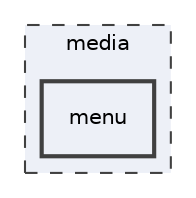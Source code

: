 digraph "media/menu"
{
 // LATEX_PDF_SIZE
  edge [fontname="Helvetica",fontsize="10",labelfontname="Helvetica",labelfontsize="10"];
  node [fontname="Helvetica",fontsize="10",shape=record];
  compound=true
  subgraph clusterdir_39dc0668bd5a501998f94e8b4e546c71 {
    graph [ bgcolor="#edf0f7", pencolor="grey25", style="filled,dashed,", label="media", fontname="Helvetica", fontsize="10", URL="dir_39dc0668bd5a501998f94e8b4e546c71.html"]
  dir_ba78e6300e984af48be4b46d0f4f1dd4 [shape=box, label="menu", style="filled,bold,", fillcolor="#edf0f7", color="grey25", URL="dir_ba78e6300e984af48be4b46d0f4f1dd4.html"];
  }
}
